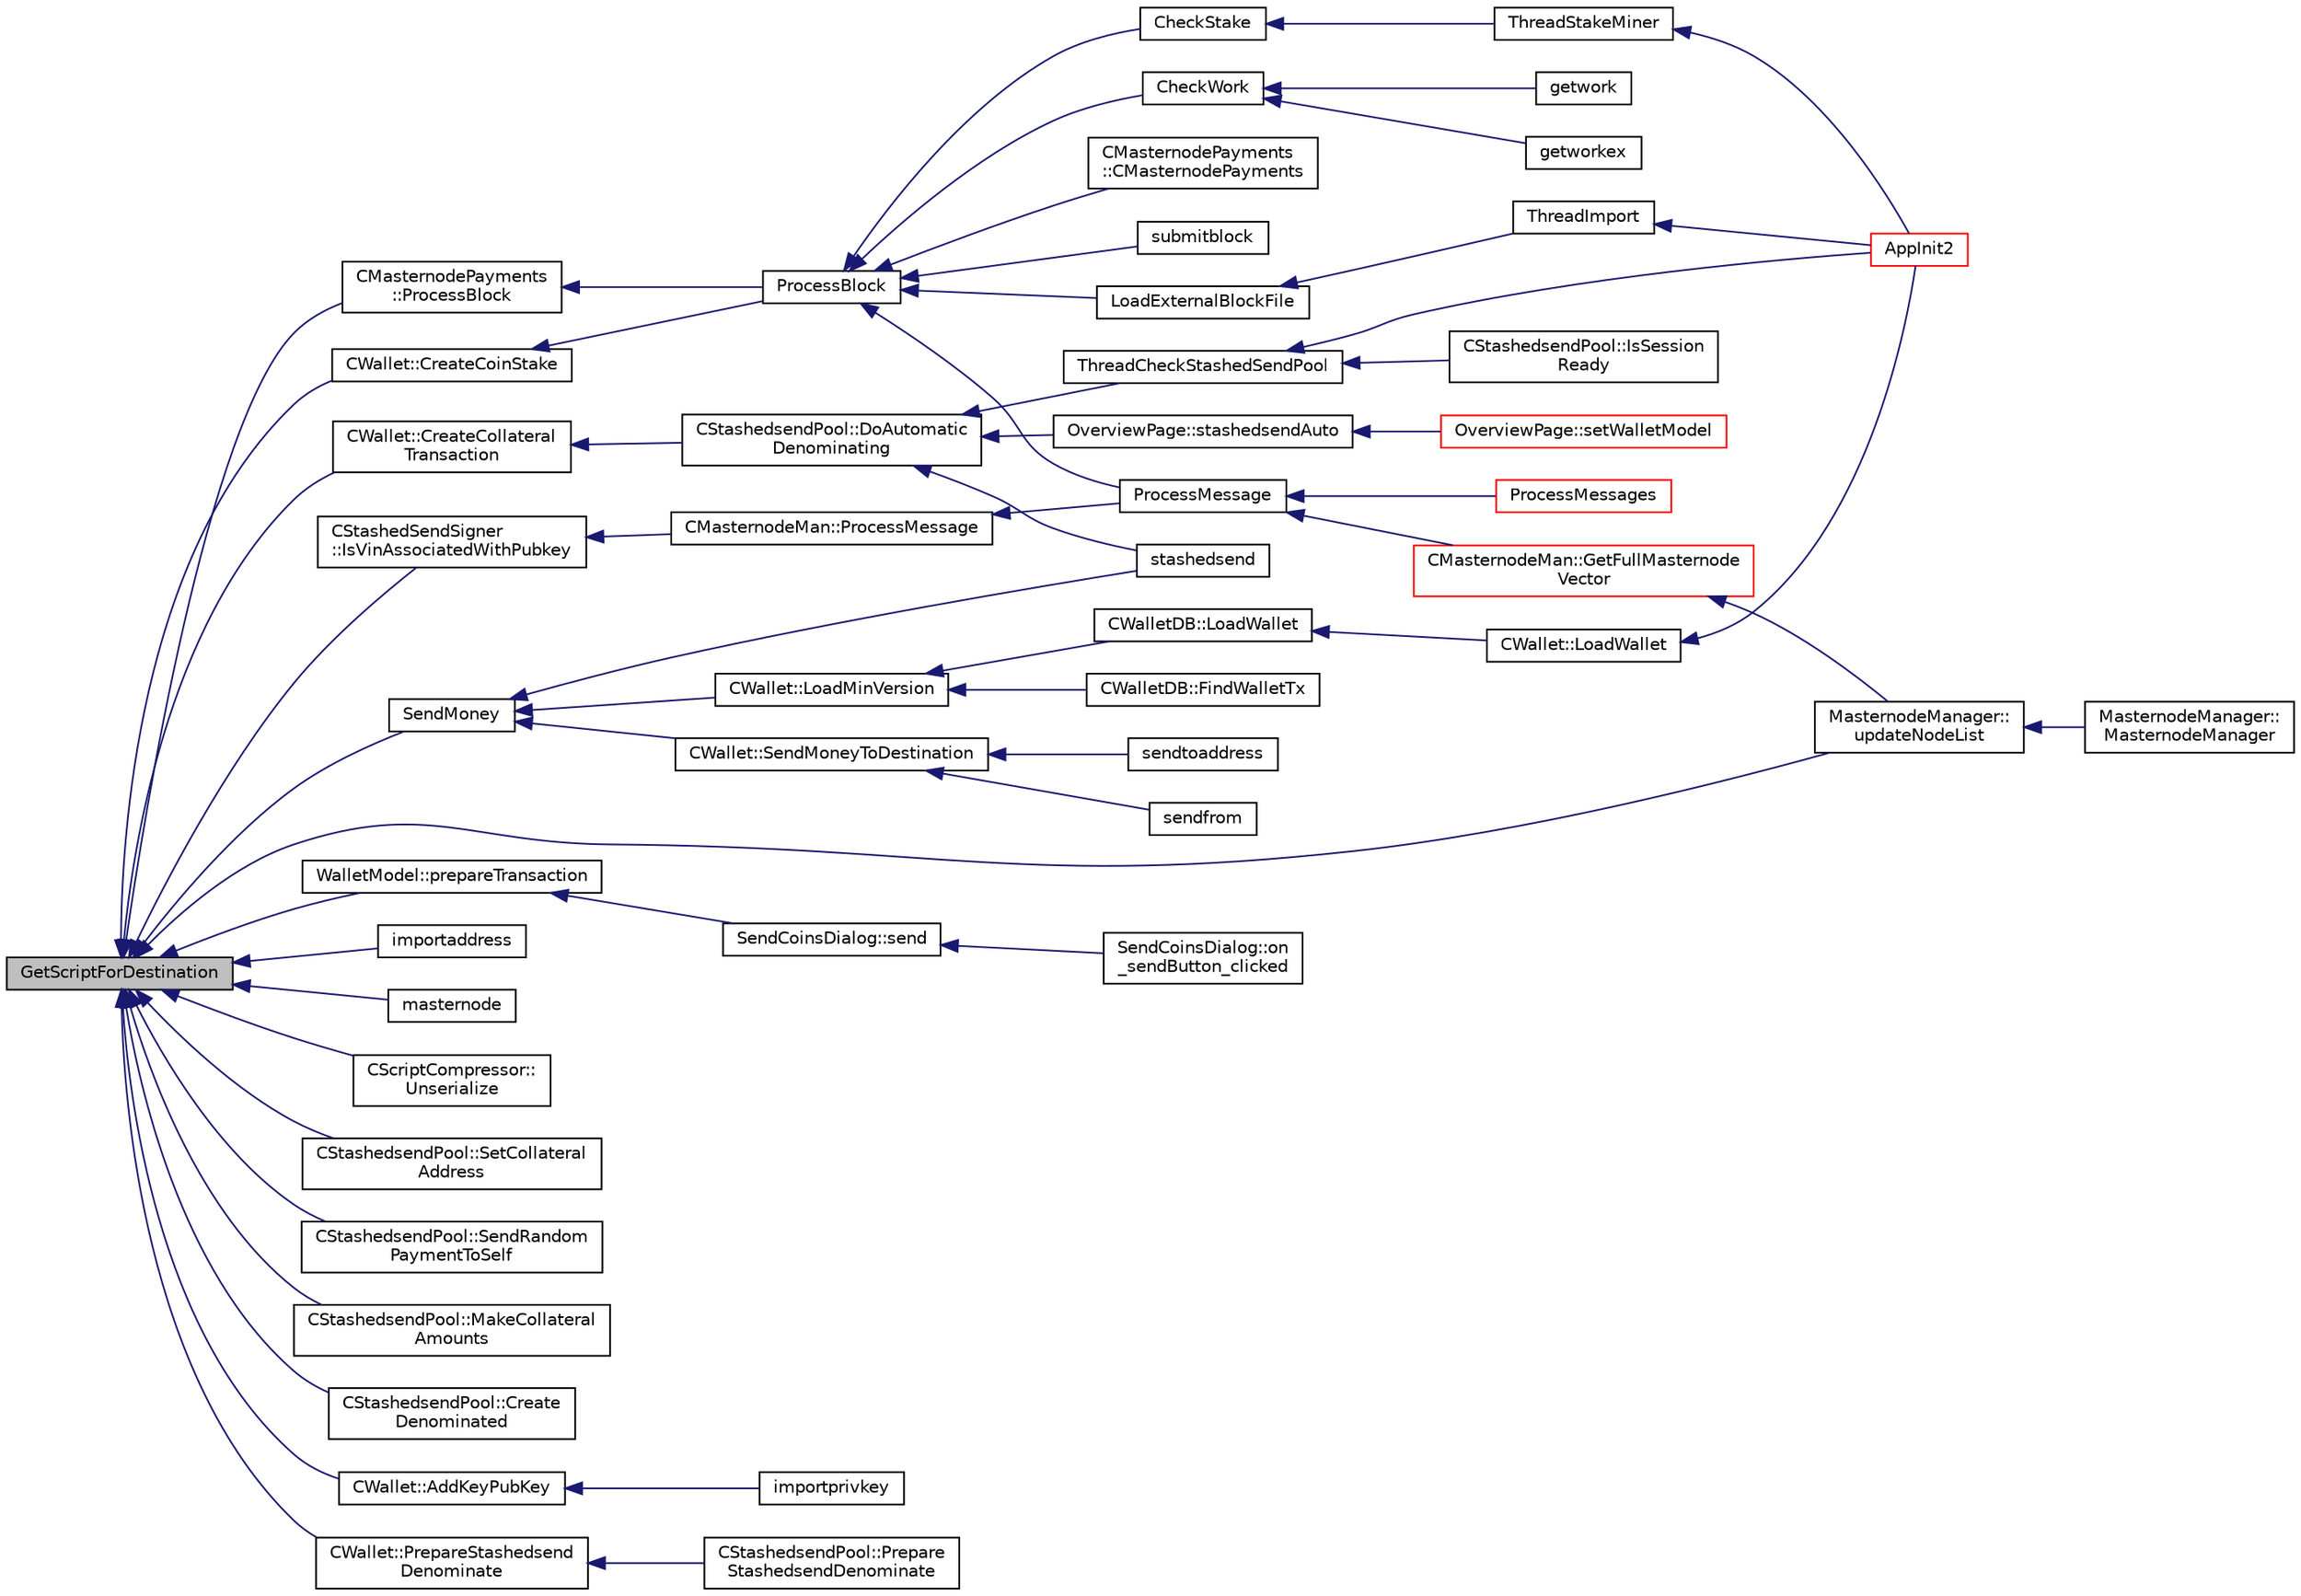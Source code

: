 digraph "GetScriptForDestination"
{
  edge [fontname="Helvetica",fontsize="10",labelfontname="Helvetica",labelfontsize="10"];
  node [fontname="Helvetica",fontsize="10",shape=record];
  rankdir="LR";
  Node590 [label="GetScriptForDestination",height=0.2,width=0.4,color="black", fillcolor="grey75", style="filled", fontcolor="black"];
  Node590 -> Node591 [dir="back",color="midnightblue",fontsize="10",style="solid",fontname="Helvetica"];
  Node591 [label="CMasternodePayments\l::ProcessBlock",height=0.2,width=0.4,color="black", fillcolor="white", style="filled",URL="$dc/d9a/class_c_masternode_payments.html#aa23dfbc148f10f601e9771bfcffea441"];
  Node591 -> Node592 [dir="back",color="midnightblue",fontsize="10",style="solid",fontname="Helvetica"];
  Node592 [label="ProcessBlock",height=0.2,width=0.4,color="black", fillcolor="white", style="filled",URL="$d4/dbf/main_8h.html#a7c8a7be3439bb5e1e40548a332a3cf29"];
  Node592 -> Node593 [dir="back",color="midnightblue",fontsize="10",style="solid",fontname="Helvetica"];
  Node593 [label="LoadExternalBlockFile",height=0.2,width=0.4,color="black", fillcolor="white", style="filled",URL="$df/d0a/main_8cpp.html#afbdbbb5a1b376748e5460cbcf644a9af"];
  Node593 -> Node594 [dir="back",color="midnightblue",fontsize="10",style="solid",fontname="Helvetica"];
  Node594 [label="ThreadImport",height=0.2,width=0.4,color="black", fillcolor="white", style="filled",URL="$d4/dbf/main_8h.html#a0189c34248cd89bbbe20d4d6045bd7c9"];
  Node594 -> Node595 [dir="back",color="midnightblue",fontsize="10",style="solid",fontname="Helvetica"];
  Node595 [label="AppInit2",height=0.2,width=0.4,color="red", fillcolor="white", style="filled",URL="$d8/dc0/init_8h.html#a1a4c1bfbf6ba1db77e988b89b9cadfd3",tooltip="Initialize ion. "];
  Node592 -> Node599 [dir="back",color="midnightblue",fontsize="10",style="solid",fontname="Helvetica"];
  Node599 [label="ProcessMessage",height=0.2,width=0.4,color="black", fillcolor="white", style="filled",URL="$df/d0a/main_8cpp.html#a8ba92b1a4bce3c835e887a9073d17d8e"];
  Node599 -> Node600 [dir="back",color="midnightblue",fontsize="10",style="solid",fontname="Helvetica"];
  Node600 [label="ProcessMessages",height=0.2,width=0.4,color="red", fillcolor="white", style="filled",URL="$d4/dbf/main_8h.html#a196f9318f02448b85b28d612698934fd"];
  Node599 -> Node604 [dir="back",color="midnightblue",fontsize="10",style="solid",fontname="Helvetica"];
  Node604 [label="CMasternodeMan::GetFullMasternode\lVector",height=0.2,width=0.4,color="red", fillcolor="white", style="filled",URL="$dc/d6b/class_c_masternode_man.html#ab39e213a7601e1bef2eba1d5d63206f5"];
  Node604 -> Node605 [dir="back",color="midnightblue",fontsize="10",style="solid",fontname="Helvetica"];
  Node605 [label="MasternodeManager::\lupdateNodeList",height=0.2,width=0.4,color="black", fillcolor="white", style="filled",URL="$d9/d70/class_masternode_manager.html#a5485a8bd6ccf673027165cc1207dfae9"];
  Node605 -> Node606 [dir="back",color="midnightblue",fontsize="10",style="solid",fontname="Helvetica"];
  Node606 [label="MasternodeManager::\lMasternodeManager",height=0.2,width=0.4,color="black", fillcolor="white", style="filled",URL="$d9/d70/class_masternode_manager.html#ad18cb99065e056e6b791e2356de826bf"];
  Node592 -> Node610 [dir="back",color="midnightblue",fontsize="10",style="solid",fontname="Helvetica"];
  Node610 [label="CMasternodePayments\l::CMasternodePayments",height=0.2,width=0.4,color="black", fillcolor="white", style="filled",URL="$dc/d9a/class_c_masternode_payments.html#a4b9454f265a927528c881716e7649973"];
  Node592 -> Node611 [dir="back",color="midnightblue",fontsize="10",style="solid",fontname="Helvetica"];
  Node611 [label="CheckWork",height=0.2,width=0.4,color="black", fillcolor="white", style="filled",URL="$de/d13/miner_8h.html#aadd8a05aa6d8fae1c0f4daa5e971a12a",tooltip="Check mined proof-of-work block. "];
  Node611 -> Node612 [dir="back",color="midnightblue",fontsize="10",style="solid",fontname="Helvetica"];
  Node612 [label="getworkex",height=0.2,width=0.4,color="black", fillcolor="white", style="filled",URL="$d4/ddd/rpcmining_8cpp.html#aa40f86dc468a3f2ef4a3bba99e20a069"];
  Node611 -> Node613 [dir="back",color="midnightblue",fontsize="10",style="solid",fontname="Helvetica"];
  Node613 [label="getwork",height=0.2,width=0.4,color="black", fillcolor="white", style="filled",URL="$d4/ddd/rpcmining_8cpp.html#a356be62c93d38267a7da9e1cb644d547"];
  Node592 -> Node614 [dir="back",color="midnightblue",fontsize="10",style="solid",fontname="Helvetica"];
  Node614 [label="CheckStake",height=0.2,width=0.4,color="black", fillcolor="white", style="filled",URL="$de/d13/miner_8h.html#a68be4bcfa03b86095641eac5ca996fed",tooltip="Check mined proof-of-stake block. "];
  Node614 -> Node615 [dir="back",color="midnightblue",fontsize="10",style="solid",fontname="Helvetica"];
  Node615 [label="ThreadStakeMiner",height=0.2,width=0.4,color="black", fillcolor="white", style="filled",URL="$d6/de3/miner_8cpp.html#a31faece5ef0e403969b3d3debd79b352"];
  Node615 -> Node595 [dir="back",color="midnightblue",fontsize="10",style="solid",fontname="Helvetica"];
  Node592 -> Node616 [dir="back",color="midnightblue",fontsize="10",style="solid",fontname="Helvetica"];
  Node616 [label="submitblock",height=0.2,width=0.4,color="black", fillcolor="white", style="filled",URL="$d4/ddd/rpcmining_8cpp.html#a6fc1aa077add8cb1c74207056616134d"];
  Node590 -> Node605 [dir="back",color="midnightblue",fontsize="10",style="solid",fontname="Helvetica"];
  Node590 -> Node617 [dir="back",color="midnightblue",fontsize="10",style="solid",fontname="Helvetica"];
  Node617 [label="WalletModel::prepareTransaction",height=0.2,width=0.4,color="black", fillcolor="white", style="filled",URL="$d4/d27/class_wallet_model.html#a8abc851901c7c7343ebfb5a8e5fc0154"];
  Node617 -> Node618 [dir="back",color="midnightblue",fontsize="10",style="solid",fontname="Helvetica"];
  Node618 [label="SendCoinsDialog::send",height=0.2,width=0.4,color="black", fillcolor="white", style="filled",URL="$d6/de6/class_send_coins_dialog.html#afd8d436a16ea7dba1276e8fdfdc8b2d3"];
  Node618 -> Node619 [dir="back",color="midnightblue",fontsize="10",style="solid",fontname="Helvetica"];
  Node619 [label="SendCoinsDialog::on\l_sendButton_clicked",height=0.2,width=0.4,color="black", fillcolor="white", style="filled",URL="$d6/de6/class_send_coins_dialog.html#a2cab7cf9ea5040b9e2189297f7d3c764"];
  Node590 -> Node620 [dir="back",color="midnightblue",fontsize="10",style="solid",fontname="Helvetica"];
  Node620 [label="importaddress",height=0.2,width=0.4,color="black", fillcolor="white", style="filled",URL="$dc/dbf/rpcdump_8cpp.html#a457bc572859c8265c72a0afd1a6db56c"];
  Node590 -> Node621 [dir="back",color="midnightblue",fontsize="10",style="solid",fontname="Helvetica"];
  Node621 [label="SendMoney",height=0.2,width=0.4,color="black", fillcolor="white", style="filled",URL="$d5/d6b/rpcstashedsend_8cpp.html#a49669702f73a24c1d1dc5a08d7c0785f"];
  Node621 -> Node622 [dir="back",color="midnightblue",fontsize="10",style="solid",fontname="Helvetica"];
  Node622 [label="stashedsend",height=0.2,width=0.4,color="black", fillcolor="white", style="filled",URL="$d5/d6b/rpcstashedsend_8cpp.html#a5a7cb1ad55aeaa8bcbb5172e9153a75a"];
  Node621 -> Node623 [dir="back",color="midnightblue",fontsize="10",style="solid",fontname="Helvetica"];
  Node623 [label="CWallet::SendMoneyToDestination",height=0.2,width=0.4,color="black", fillcolor="white", style="filled",URL="$d2/de5/class_c_wallet.html#aad5d55fc472f6b9ccbec5af0a7246d60"];
  Node623 -> Node624 [dir="back",color="midnightblue",fontsize="10",style="solid",fontname="Helvetica"];
  Node624 [label="sendtoaddress",height=0.2,width=0.4,color="black", fillcolor="white", style="filled",URL="$df/d1d/rpcwallet_8cpp.html#a134064858f9cfa4775a6ae34cac2b133"];
  Node623 -> Node625 [dir="back",color="midnightblue",fontsize="10",style="solid",fontname="Helvetica"];
  Node625 [label="sendfrom",height=0.2,width=0.4,color="black", fillcolor="white", style="filled",URL="$df/d1d/rpcwallet_8cpp.html#a845eaefd9ec7752b1145c183205524d0"];
  Node621 -> Node626 [dir="back",color="midnightblue",fontsize="10",style="solid",fontname="Helvetica"];
  Node626 [label="CWallet::LoadMinVersion",height=0.2,width=0.4,color="black", fillcolor="white", style="filled",URL="$d2/de5/class_c_wallet.html#a88317da8dab80135b8db73e945e15b60"];
  Node626 -> Node627 [dir="back",color="midnightblue",fontsize="10",style="solid",fontname="Helvetica"];
  Node627 [label="CWalletDB::LoadWallet",height=0.2,width=0.4,color="black", fillcolor="white", style="filled",URL="$d4/d90/class_c_wallet_d_b.html#a14f26e53502d1a60dd2b034f830acf03"];
  Node627 -> Node628 [dir="back",color="midnightblue",fontsize="10",style="solid",fontname="Helvetica"];
  Node628 [label="CWallet::LoadWallet",height=0.2,width=0.4,color="black", fillcolor="white", style="filled",URL="$d2/de5/class_c_wallet.html#a5d7b244b8ed0cbe24233ee0b6ca3cae0"];
  Node628 -> Node595 [dir="back",color="midnightblue",fontsize="10",style="solid",fontname="Helvetica"];
  Node626 -> Node629 [dir="back",color="midnightblue",fontsize="10",style="solid",fontname="Helvetica"];
  Node629 [label="CWalletDB::FindWalletTx",height=0.2,width=0.4,color="black", fillcolor="white", style="filled",URL="$d4/d90/class_c_wallet_d_b.html#abaf9ab57bf283b3d929383b0b99940bd"];
  Node590 -> Node609 [dir="back",color="midnightblue",fontsize="10",style="solid",fontname="Helvetica"];
  Node609 [label="masternode",height=0.2,width=0.4,color="black", fillcolor="white", style="filled",URL="$d5/d6b/rpcstashedsend_8cpp.html#a30609e443aeb47c29ed0878d16b1b5e1"];
  Node590 -> Node630 [dir="back",color="midnightblue",fontsize="10",style="solid",fontname="Helvetica"];
  Node630 [label="CScriptCompressor::\lUnserialize",height=0.2,width=0.4,color="black", fillcolor="white", style="filled",URL="$d3/dfb/class_c_script_compressor.html#a016fa6e3d2735d95fcf773271da073d5"];
  Node590 -> Node631 [dir="back",color="midnightblue",fontsize="10",style="solid",fontname="Helvetica"];
  Node631 [label="CStashedsendPool::SetCollateral\lAddress",height=0.2,width=0.4,color="black", fillcolor="white", style="filled",URL="$dd/d8a/class_c_stashedsend_pool.html#a562858f74088b5b506c399c353efee5b"];
  Node590 -> Node632 [dir="back",color="midnightblue",fontsize="10",style="solid",fontname="Helvetica"];
  Node632 [label="CStashedsendPool::SendRandom\lPaymentToSelf",height=0.2,width=0.4,color="black", fillcolor="white", style="filled",URL="$dd/d8a/class_c_stashedsend_pool.html#acd9417cd11b55cbec6a04a41fbbba939",tooltip="Used for liquidity providers. "];
  Node590 -> Node633 [dir="back",color="midnightblue",fontsize="10",style="solid",fontname="Helvetica"];
  Node633 [label="CStashedsendPool::MakeCollateral\lAmounts",height=0.2,width=0.4,color="black", fillcolor="white", style="filled",URL="$dd/d8a/class_c_stashedsend_pool.html#af475cbfebb9c64e9e7b831f2415d921c",tooltip="Split up large inputs or make fee sized inputs. "];
  Node590 -> Node634 [dir="back",color="midnightblue",fontsize="10",style="solid",fontname="Helvetica"];
  Node634 [label="CStashedsendPool::Create\lDenominated",height=0.2,width=0.4,color="black", fillcolor="white", style="filled",URL="$dd/d8a/class_c_stashedsend_pool.html#a02b3808e3653ed966b4c60874a137490"];
  Node590 -> Node635 [dir="back",color="midnightblue",fontsize="10",style="solid",fontname="Helvetica"];
  Node635 [label="CStashedSendSigner\l::IsVinAssociatedWithPubkey",height=0.2,width=0.4,color="black", fillcolor="white", style="filled",URL="$da/d0a/class_c_stashed_send_signer.html#aaca192c63b69266a4ac439051d3bbf58",tooltip="Is the inputs associated with this public key? (and there is 20000 ION - checking if valid masternode..."];
  Node635 -> Node636 [dir="back",color="midnightblue",fontsize="10",style="solid",fontname="Helvetica"];
  Node636 [label="CMasternodeMan::ProcessMessage",height=0.2,width=0.4,color="black", fillcolor="white", style="filled",URL="$dc/d6b/class_c_masternode_man.html#ae3e5d263cebdcd932eca49caeadce9aa"];
  Node636 -> Node599 [dir="back",color="midnightblue",fontsize="10",style="solid",fontname="Helvetica"];
  Node590 -> Node637 [dir="back",color="midnightblue",fontsize="10",style="solid",fontname="Helvetica"];
  Node637 [label="CWallet::AddKeyPubKey",height=0.2,width=0.4,color="black", fillcolor="white", style="filled",URL="$d2/de5/class_c_wallet.html#a3240da36cd717146296969227a3e0bd5"];
  Node637 -> Node638 [dir="back",color="midnightblue",fontsize="10",style="solid",fontname="Helvetica"];
  Node638 [label="importprivkey",height=0.2,width=0.4,color="black", fillcolor="white", style="filled",URL="$dc/dbf/rpcdump_8cpp.html#a3a6fdb974fce01220a895393d444e981"];
  Node590 -> Node639 [dir="back",color="midnightblue",fontsize="10",style="solid",fontname="Helvetica"];
  Node639 [label="CWallet::CreateCollateral\lTransaction",height=0.2,width=0.4,color="black", fillcolor="white", style="filled",URL="$d2/de5/class_c_wallet.html#a3efb1d87b0d5cb916f7289b72a38744d"];
  Node639 -> Node640 [dir="back",color="midnightblue",fontsize="10",style="solid",fontname="Helvetica"];
  Node640 [label="CStashedsendPool::DoAutomatic\lDenominating",height=0.2,width=0.4,color="black", fillcolor="white", style="filled",URL="$dd/d8a/class_c_stashedsend_pool.html#a21f19df4854af34c8f89187c768a524f",tooltip="Passively run Stashedsend in the background according to the configuration in settings (only for QT) ..."];
  Node640 -> Node641 [dir="back",color="midnightblue",fontsize="10",style="solid",fontname="Helvetica"];
  Node641 [label="OverviewPage::stashedsendAuto",height=0.2,width=0.4,color="black", fillcolor="white", style="filled",URL="$d1/d91/class_overview_page.html#abf60d7de5f283687a914b487dc44ca76"];
  Node641 -> Node642 [dir="back",color="midnightblue",fontsize="10",style="solid",fontname="Helvetica"];
  Node642 [label="OverviewPage::setWalletModel",height=0.2,width=0.4,color="red", fillcolor="white", style="filled",URL="$d1/d91/class_overview_page.html#a2ed52a3a87e9c74fee38fa873c9bc71f"];
  Node640 -> Node622 [dir="back",color="midnightblue",fontsize="10",style="solid",fontname="Helvetica"];
  Node640 -> Node644 [dir="back",color="midnightblue",fontsize="10",style="solid",fontname="Helvetica"];
  Node644 [label="ThreadCheckStashedSendPool",height=0.2,width=0.4,color="black", fillcolor="white", style="filled",URL="$d9/dbc/stashedsend_8h.html#ab583ddc86effded8432ea5387f77d883"];
  Node644 -> Node595 [dir="back",color="midnightblue",fontsize="10",style="solid",fontname="Helvetica"];
  Node644 -> Node645 [dir="back",color="midnightblue",fontsize="10",style="solid",fontname="Helvetica"];
  Node645 [label="CStashedsendPool::IsSession\lReady",height=0.2,width=0.4,color="black", fillcolor="white", style="filled",URL="$dd/d8a/class_c_stashedsend_pool.html#acb903e97bacd0ecf2f1c3c0d82e6641c",tooltip="Do we have enough users to take entries? "];
  Node590 -> Node646 [dir="back",color="midnightblue",fontsize="10",style="solid",fontname="Helvetica"];
  Node646 [label="CWallet::CreateCoinStake",height=0.2,width=0.4,color="black", fillcolor="white", style="filled",URL="$d2/de5/class_c_wallet.html#a644df129468440aa36f49ca3716a3c19"];
  Node646 -> Node592 [dir="back",color="midnightblue",fontsize="10",style="solid",fontname="Helvetica"];
  Node590 -> Node647 [dir="back",color="midnightblue",fontsize="10",style="solid",fontname="Helvetica"];
  Node647 [label="CWallet::PrepareStashedsend\lDenominate",height=0.2,width=0.4,color="black", fillcolor="white", style="filled",URL="$d2/de5/class_c_wallet.html#ae7ce44a23e6cb716ea05783c04de197e"];
  Node647 -> Node648 [dir="back",color="midnightblue",fontsize="10",style="solid",fontname="Helvetica"];
  Node648 [label="CStashedsendPool::Prepare\lStashedsendDenominate",height=0.2,width=0.4,color="black", fillcolor="white", style="filled",URL="$dd/d8a/class_c_stashedsend_pool.html#a125ef6c48d0e9f662b5f225266afa2bc"];
}
